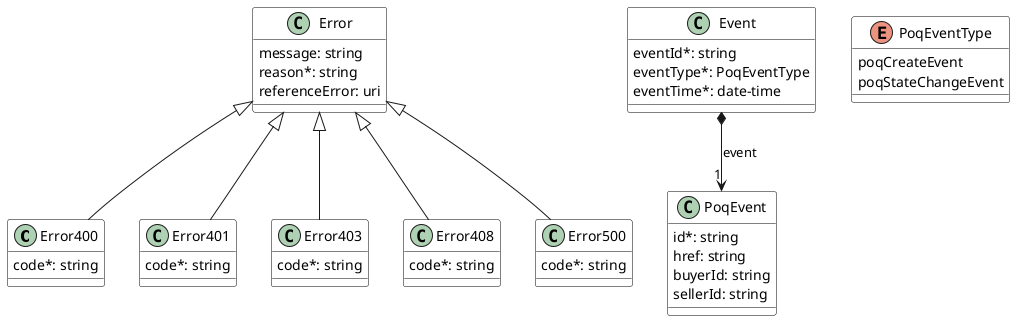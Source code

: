 @startuml
skinparam {
    ClassBackgroundColor White
    ClassBorderColor Black
}

class Error400 {

    code*: string 
}
Error <|-- Error400



class Error401 {

    code*: string 
}
Error <|-- Error401



class Error403 {

    code*: string 
}
Error <|-- Error403



class Error408 {

    code*: string 
}
Error <|-- Error408



class Error500 {

    code*: string 
}
Error <|-- Error500



class Error {

    message: string 
    reason*: string 
    referenceError: uri 
}



class Event {

    eventId*: string 
    eventType*: PoqEventType 
    eventTime*: date-time 
}

Event *-->"1" PoqEvent : event


class PoqEvent {

    id*: string 
    href: string 
    buyerId: string 
    sellerId: string 
}



enum PoqEventType {

    poqCreateEvent
    poqStateChangeEvent
}
@enduml
